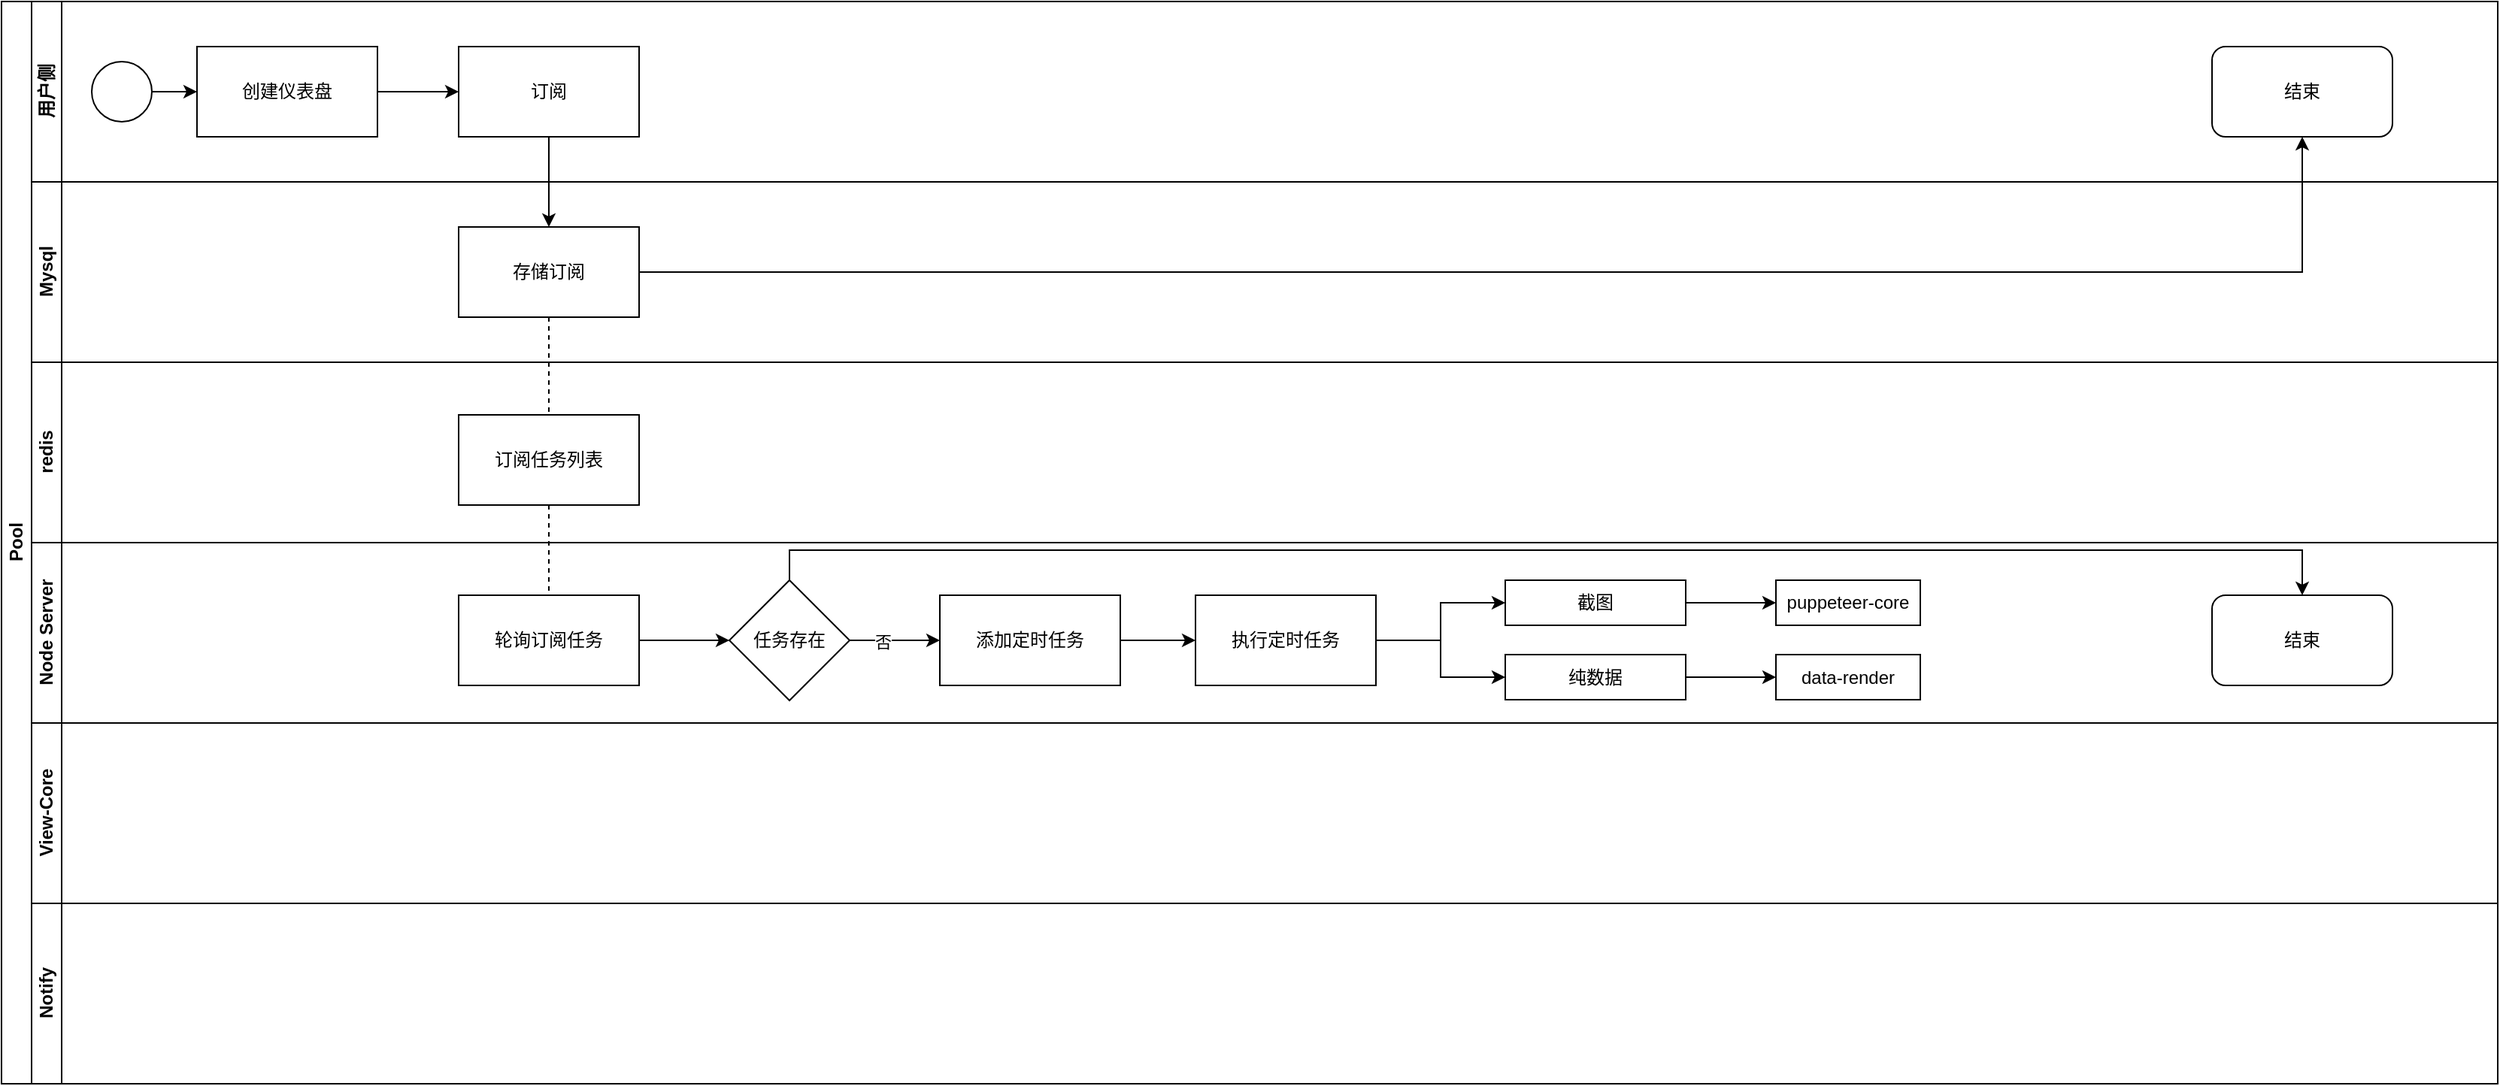 <mxfile version="21.3.2" type="github">
  <diagram id="prtHgNgQTEPvFCAcTncT" name="Page-1">
    <mxGraphModel dx="1987" dy="1049" grid="1" gridSize="10" guides="1" tooltips="1" connect="1" arrows="1" fold="1" page="1" pageScale="1" pageWidth="827" pageHeight="1169" math="0" shadow="0">
      <root>
        <mxCell id="0" />
        <mxCell id="1" parent="0" />
        <mxCell id="dNxyNK7c78bLwvsdeMH5-19" value="Pool" style="swimlane;html=1;childLayout=stackLayout;resizeParent=1;resizeParentMax=0;horizontal=0;startSize=20;horizontalStack=0;" parent="1" vertex="1">
          <mxGeometry x="110" y="120" width="1660" height="720" as="geometry" />
        </mxCell>
        <mxCell id="dNxyNK7c78bLwvsdeMH5-20" value="用户侧" style="swimlane;html=1;startSize=20;horizontal=0;" parent="dNxyNK7c78bLwvsdeMH5-19" vertex="1">
          <mxGeometry x="20" width="1640" height="120" as="geometry" />
        </mxCell>
        <mxCell id="dNxyNK7c78bLwvsdeMH5-25" value="" style="edgeStyle=orthogonalEdgeStyle;rounded=0;orthogonalLoop=1;jettySize=auto;html=1;entryX=0;entryY=0.5;entryDx=0;entryDy=0;" parent="dNxyNK7c78bLwvsdeMH5-20" source="dNxyNK7c78bLwvsdeMH5-23" target="sp__su_tC7e2eRbSU-4b-3" edge="1">
          <mxGeometry relative="1" as="geometry">
            <mxPoint x="120" y="60" as="targetPoint" />
          </mxGeometry>
        </mxCell>
        <mxCell id="dNxyNK7c78bLwvsdeMH5-23" value="" style="ellipse;whiteSpace=wrap;html=1;" parent="dNxyNK7c78bLwvsdeMH5-20" vertex="1">
          <mxGeometry x="40" y="40" width="40" height="40" as="geometry" />
        </mxCell>
        <mxCell id="sp__su_tC7e2eRbSU-4b-7" style="edgeStyle=orthogonalEdgeStyle;rounded=0;orthogonalLoop=1;jettySize=auto;html=1;exitX=1;exitY=0.5;exitDx=0;exitDy=0;entryX=0;entryY=0.5;entryDx=0;entryDy=0;" edge="1" parent="dNxyNK7c78bLwvsdeMH5-20" source="sp__su_tC7e2eRbSU-4b-3" target="sp__su_tC7e2eRbSU-4b-6">
          <mxGeometry relative="1" as="geometry" />
        </mxCell>
        <mxCell id="sp__su_tC7e2eRbSU-4b-3" value="创建仪表盘" style="rounded=0;whiteSpace=wrap;html=1;" vertex="1" parent="dNxyNK7c78bLwvsdeMH5-20">
          <mxGeometry x="110" y="30" width="120" height="60" as="geometry" />
        </mxCell>
        <mxCell id="sp__su_tC7e2eRbSU-4b-6" value="订阅" style="rounded=0;whiteSpace=wrap;html=1;" vertex="1" parent="dNxyNK7c78bLwvsdeMH5-20">
          <mxGeometry x="284" y="30" width="120" height="60" as="geometry" />
        </mxCell>
        <mxCell id="sp__su_tC7e2eRbSU-4b-24" value="结束" style="rounded=1;whiteSpace=wrap;html=1;" vertex="1" parent="dNxyNK7c78bLwvsdeMH5-20">
          <mxGeometry x="1450" y="30" width="120" height="60" as="geometry" />
        </mxCell>
        <mxCell id="sp__su_tC7e2eRbSU-4b-1" value="Mysql" style="swimlane;html=1;startSize=20;horizontal=0;" vertex="1" parent="dNxyNK7c78bLwvsdeMH5-19">
          <mxGeometry x="20" y="120" width="1640" height="120" as="geometry" />
        </mxCell>
        <mxCell id="sp__su_tC7e2eRbSU-4b-8" value="存储订阅" style="rounded=0;whiteSpace=wrap;html=1;" vertex="1" parent="sp__su_tC7e2eRbSU-4b-1">
          <mxGeometry x="284" y="30" width="120" height="60" as="geometry" />
        </mxCell>
        <mxCell id="sp__su_tC7e2eRbSU-4b-2" value="redis" style="swimlane;html=1;startSize=20;horizontal=0;" vertex="1" parent="dNxyNK7c78bLwvsdeMH5-19">
          <mxGeometry x="20" y="240" width="1640" height="120" as="geometry" />
        </mxCell>
        <mxCell id="sp__su_tC7e2eRbSU-4b-13" value="订阅任务列表" style="rounded=0;whiteSpace=wrap;html=1;" vertex="1" parent="sp__su_tC7e2eRbSU-4b-2">
          <mxGeometry x="284" y="35" width="120" height="60" as="geometry" />
        </mxCell>
        <mxCell id="sp__su_tC7e2eRbSU-4b-14" style="edgeStyle=orthogonalEdgeStyle;rounded=0;orthogonalLoop=1;jettySize=auto;html=1;exitX=0.5;exitY=1;exitDx=0;exitDy=0;dashed=1;endArrow=none;endFill=0;" edge="1" parent="dNxyNK7c78bLwvsdeMH5-19" source="sp__su_tC7e2eRbSU-4b-13" target="sp__su_tC7e2eRbSU-4b-10">
          <mxGeometry relative="1" as="geometry" />
        </mxCell>
        <mxCell id="dNxyNK7c78bLwvsdeMH5-21" value="Node Server" style="swimlane;html=1;startSize=20;horizontal=0;" parent="dNxyNK7c78bLwvsdeMH5-19" vertex="1">
          <mxGeometry x="20" y="360" width="1640" height="120" as="geometry" />
        </mxCell>
        <mxCell id="sp__su_tC7e2eRbSU-4b-15" style="edgeStyle=orthogonalEdgeStyle;rounded=0;orthogonalLoop=1;jettySize=auto;html=1;exitX=1;exitY=0.5;exitDx=0;exitDy=0;entryX=0;entryY=0.5;entryDx=0;entryDy=0;" edge="1" parent="dNxyNK7c78bLwvsdeMH5-21" source="sp__su_tC7e2eRbSU-4b-10" target="sp__su_tC7e2eRbSU-4b-11">
          <mxGeometry relative="1" as="geometry" />
        </mxCell>
        <mxCell id="sp__su_tC7e2eRbSU-4b-10" value="轮询订阅任务" style="rounded=0;whiteSpace=wrap;html=1;" vertex="1" parent="dNxyNK7c78bLwvsdeMH5-21">
          <mxGeometry x="284" y="35" width="120" height="60" as="geometry" />
        </mxCell>
        <mxCell id="sp__su_tC7e2eRbSU-4b-17" style="edgeStyle=orthogonalEdgeStyle;rounded=0;orthogonalLoop=1;jettySize=auto;html=1;exitX=1;exitY=0.5;exitDx=0;exitDy=0;entryX=0;entryY=0.5;entryDx=0;entryDy=0;" edge="1" parent="dNxyNK7c78bLwvsdeMH5-21" source="sp__su_tC7e2eRbSU-4b-11" target="sp__su_tC7e2eRbSU-4b-16">
          <mxGeometry relative="1" as="geometry" />
        </mxCell>
        <mxCell id="sp__su_tC7e2eRbSU-4b-18" value="否" style="edgeLabel;html=1;align=center;verticalAlign=middle;resizable=0;points=[];" vertex="1" connectable="0" parent="sp__su_tC7e2eRbSU-4b-17">
          <mxGeometry x="-0.267" y="-1" relative="1" as="geometry">
            <mxPoint as="offset" />
          </mxGeometry>
        </mxCell>
        <mxCell id="sp__su_tC7e2eRbSU-4b-23" style="edgeStyle=orthogonalEdgeStyle;rounded=0;orthogonalLoop=1;jettySize=auto;html=1;exitX=0.5;exitY=0;exitDx=0;exitDy=0;" edge="1" parent="dNxyNK7c78bLwvsdeMH5-21" source="sp__su_tC7e2eRbSU-4b-11" target="sp__su_tC7e2eRbSU-4b-22">
          <mxGeometry relative="1" as="geometry">
            <Array as="points">
              <mxPoint x="504" y="5" />
              <mxPoint x="1510" y="5" />
            </Array>
          </mxGeometry>
        </mxCell>
        <mxCell id="sp__su_tC7e2eRbSU-4b-11" value="任务存在" style="rhombus;whiteSpace=wrap;html=1;" vertex="1" parent="dNxyNK7c78bLwvsdeMH5-21">
          <mxGeometry x="464" y="25" width="80" height="80" as="geometry" />
        </mxCell>
        <mxCell id="sp__su_tC7e2eRbSU-4b-20" style="edgeStyle=orthogonalEdgeStyle;rounded=0;orthogonalLoop=1;jettySize=auto;html=1;exitX=1;exitY=0.5;exitDx=0;exitDy=0;" edge="1" parent="dNxyNK7c78bLwvsdeMH5-21" source="sp__su_tC7e2eRbSU-4b-16" target="sp__su_tC7e2eRbSU-4b-19">
          <mxGeometry relative="1" as="geometry" />
        </mxCell>
        <mxCell id="sp__su_tC7e2eRbSU-4b-16" value="添加定时任务" style="rounded=0;whiteSpace=wrap;html=1;" vertex="1" parent="dNxyNK7c78bLwvsdeMH5-21">
          <mxGeometry x="604" y="35" width="120" height="60" as="geometry" />
        </mxCell>
        <mxCell id="sp__su_tC7e2eRbSU-4b-28" style="edgeStyle=orthogonalEdgeStyle;rounded=0;orthogonalLoop=1;jettySize=auto;html=1;exitX=1;exitY=0.5;exitDx=0;exitDy=0;entryX=0;entryY=0.5;entryDx=0;entryDy=0;" edge="1" parent="dNxyNK7c78bLwvsdeMH5-21" source="sp__su_tC7e2eRbSU-4b-19" target="sp__su_tC7e2eRbSU-4b-26">
          <mxGeometry relative="1" as="geometry" />
        </mxCell>
        <mxCell id="sp__su_tC7e2eRbSU-4b-29" style="edgeStyle=orthogonalEdgeStyle;rounded=0;orthogonalLoop=1;jettySize=auto;html=1;exitX=1;exitY=0.5;exitDx=0;exitDy=0;entryX=0;entryY=0.5;entryDx=0;entryDy=0;" edge="1" parent="dNxyNK7c78bLwvsdeMH5-21" source="sp__su_tC7e2eRbSU-4b-19" target="sp__su_tC7e2eRbSU-4b-27">
          <mxGeometry relative="1" as="geometry" />
        </mxCell>
        <mxCell id="sp__su_tC7e2eRbSU-4b-19" value="执行定时任务" style="rounded=0;whiteSpace=wrap;html=1;" vertex="1" parent="dNxyNK7c78bLwvsdeMH5-21">
          <mxGeometry x="774" y="35" width="120" height="60" as="geometry" />
        </mxCell>
        <mxCell id="sp__su_tC7e2eRbSU-4b-22" value="结束" style="rounded=1;whiteSpace=wrap;html=1;" vertex="1" parent="dNxyNK7c78bLwvsdeMH5-21">
          <mxGeometry x="1450" y="35" width="120" height="60" as="geometry" />
        </mxCell>
        <mxCell id="sp__su_tC7e2eRbSU-4b-34" style="edgeStyle=orthogonalEdgeStyle;rounded=0;orthogonalLoop=1;jettySize=auto;html=1;exitX=1;exitY=0.5;exitDx=0;exitDy=0;" edge="1" parent="dNxyNK7c78bLwvsdeMH5-21" source="sp__su_tC7e2eRbSU-4b-26" target="sp__su_tC7e2eRbSU-4b-30">
          <mxGeometry relative="1" as="geometry" />
        </mxCell>
        <mxCell id="sp__su_tC7e2eRbSU-4b-26" value="截图" style="rounded=0;whiteSpace=wrap;html=1;" vertex="1" parent="dNxyNK7c78bLwvsdeMH5-21">
          <mxGeometry x="980" y="25" width="120" height="30" as="geometry" />
        </mxCell>
        <mxCell id="sp__su_tC7e2eRbSU-4b-36" style="edgeStyle=orthogonalEdgeStyle;rounded=0;orthogonalLoop=1;jettySize=auto;html=1;exitX=1;exitY=0.5;exitDx=0;exitDy=0;entryX=0;entryY=0.5;entryDx=0;entryDy=0;" edge="1" parent="dNxyNK7c78bLwvsdeMH5-21" source="sp__su_tC7e2eRbSU-4b-27" target="sp__su_tC7e2eRbSU-4b-35">
          <mxGeometry relative="1" as="geometry" />
        </mxCell>
        <mxCell id="sp__su_tC7e2eRbSU-4b-27" value="纯数据" style="rounded=0;whiteSpace=wrap;html=1;" vertex="1" parent="dNxyNK7c78bLwvsdeMH5-21">
          <mxGeometry x="980" y="74.5" width="120" height="30" as="geometry" />
        </mxCell>
        <mxCell id="sp__su_tC7e2eRbSU-4b-30" value="puppeteer-core" style="rounded=0;whiteSpace=wrap;html=1;aspect=fixed;" vertex="1" parent="dNxyNK7c78bLwvsdeMH5-21">
          <mxGeometry x="1160" y="25" width="96" height="30" as="geometry" />
        </mxCell>
        <mxCell id="sp__su_tC7e2eRbSU-4b-35" value="data-render" style="rounded=0;whiteSpace=wrap;html=1;aspect=fixed;" vertex="1" parent="dNxyNK7c78bLwvsdeMH5-21">
          <mxGeometry x="1160" y="74.5" width="96" height="30" as="geometry" />
        </mxCell>
        <mxCell id="sp__su_tC7e2eRbSU-4b-5" value="View-Core" style="swimlane;html=1;startSize=20;horizontal=0;" vertex="1" parent="dNxyNK7c78bLwvsdeMH5-19">
          <mxGeometry x="20" y="480" width="1640" height="120" as="geometry" />
        </mxCell>
        <mxCell id="dNxyNK7c78bLwvsdeMH5-22" value="Notify" style="swimlane;html=1;startSize=20;horizontal=0;" parent="dNxyNK7c78bLwvsdeMH5-19" vertex="1">
          <mxGeometry x="20" y="600" width="1640" height="120" as="geometry" />
        </mxCell>
        <mxCell id="sp__su_tC7e2eRbSU-4b-9" style="edgeStyle=orthogonalEdgeStyle;rounded=0;orthogonalLoop=1;jettySize=auto;html=1;exitX=0.5;exitY=1;exitDx=0;exitDy=0;entryX=0.5;entryY=0;entryDx=0;entryDy=0;" edge="1" parent="dNxyNK7c78bLwvsdeMH5-19" source="sp__su_tC7e2eRbSU-4b-6" target="sp__su_tC7e2eRbSU-4b-8">
          <mxGeometry relative="1" as="geometry" />
        </mxCell>
        <mxCell id="sp__su_tC7e2eRbSU-4b-21" style="edgeStyle=orthogonalEdgeStyle;rounded=0;orthogonalLoop=1;jettySize=auto;html=1;exitX=0.5;exitY=1;exitDx=0;exitDy=0;entryX=0.5;entryY=0;entryDx=0;entryDy=0;dashed=1;endArrow=none;endFill=0;" edge="1" parent="dNxyNK7c78bLwvsdeMH5-19" source="sp__su_tC7e2eRbSU-4b-8" target="sp__su_tC7e2eRbSU-4b-13">
          <mxGeometry relative="1" as="geometry" />
        </mxCell>
        <mxCell id="sp__su_tC7e2eRbSU-4b-25" style="edgeStyle=orthogonalEdgeStyle;rounded=0;orthogonalLoop=1;jettySize=auto;html=1;exitX=1;exitY=0.5;exitDx=0;exitDy=0;entryX=0.5;entryY=1;entryDx=0;entryDy=0;" edge="1" parent="dNxyNK7c78bLwvsdeMH5-19" source="sp__su_tC7e2eRbSU-4b-8" target="sp__su_tC7e2eRbSU-4b-24">
          <mxGeometry relative="1" as="geometry" />
        </mxCell>
      </root>
    </mxGraphModel>
  </diagram>
</mxfile>
